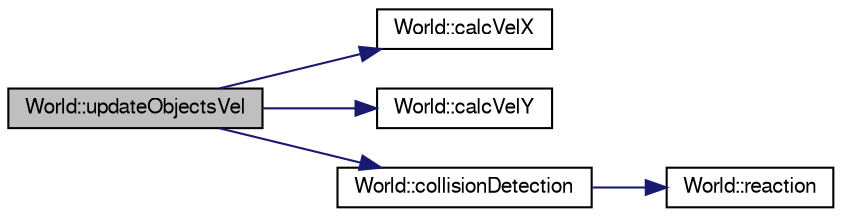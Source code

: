 digraph "World::updateObjectsVel"
{
  edge [fontname="FreeSans",fontsize="10",labelfontname="FreeSans",labelfontsize="10"];
  node [fontname="FreeSans",fontsize="10",shape=record];
  rankdir="LR";
  Node1 [label="World::updateObjectsVel",height=0.2,width=0.4,color="black", fillcolor="grey75", style="filled", fontcolor="black"];
  Node1 -> Node2 [color="midnightblue",fontsize="10",style="solid",fontname="FreeSans"];
  Node2 [label="World::calcVelX",height=0.2,width=0.4,color="black", fillcolor="white", style="filled",URL="$class_world.html#a15c8ca55c7382acd728b97a42da1634b",tooltip="World::calcVelX This calculates the X velocity, and keeps it in the x bounds. "];
  Node1 -> Node3 [color="midnightblue",fontsize="10",style="solid",fontname="FreeSans"];
  Node3 [label="World::calcVelY",height=0.2,width=0.4,color="black", fillcolor="white", style="filled",URL="$class_world.html#acd055efb15d8312f0efc0c299f2aa800",tooltip="World::calcVelY This calculates the Y velocity, and keeps it in the y bounds (with room for buttons a..."];
  Node1 -> Node4 [color="midnightblue",fontsize="10",style="solid",fontname="FreeSans"];
  Node4 [label="World::collisionDetection",height=0.2,width=0.4,color="black", fillcolor="white", style="filled",URL="$class_world.html#ab489f97a29330f8343b45c69c73b96b0",tooltip="World::collisionDetection Detects whether two objects are colliding, then calls the reaction if they ..."];
  Node4 -> Node5 [color="midnightblue",fontsize="10",style="solid",fontname="FreeSans"];
  Node5 [label="World::reaction",height=0.2,width=0.4,color="black", fillcolor="white", style="filled",URL="$class_world.html#aaa454be8e22ab328410f06bd3eb8a834",tooltip="Wolrd::reaction This applies the reaction forces to the shapes. "];
}
